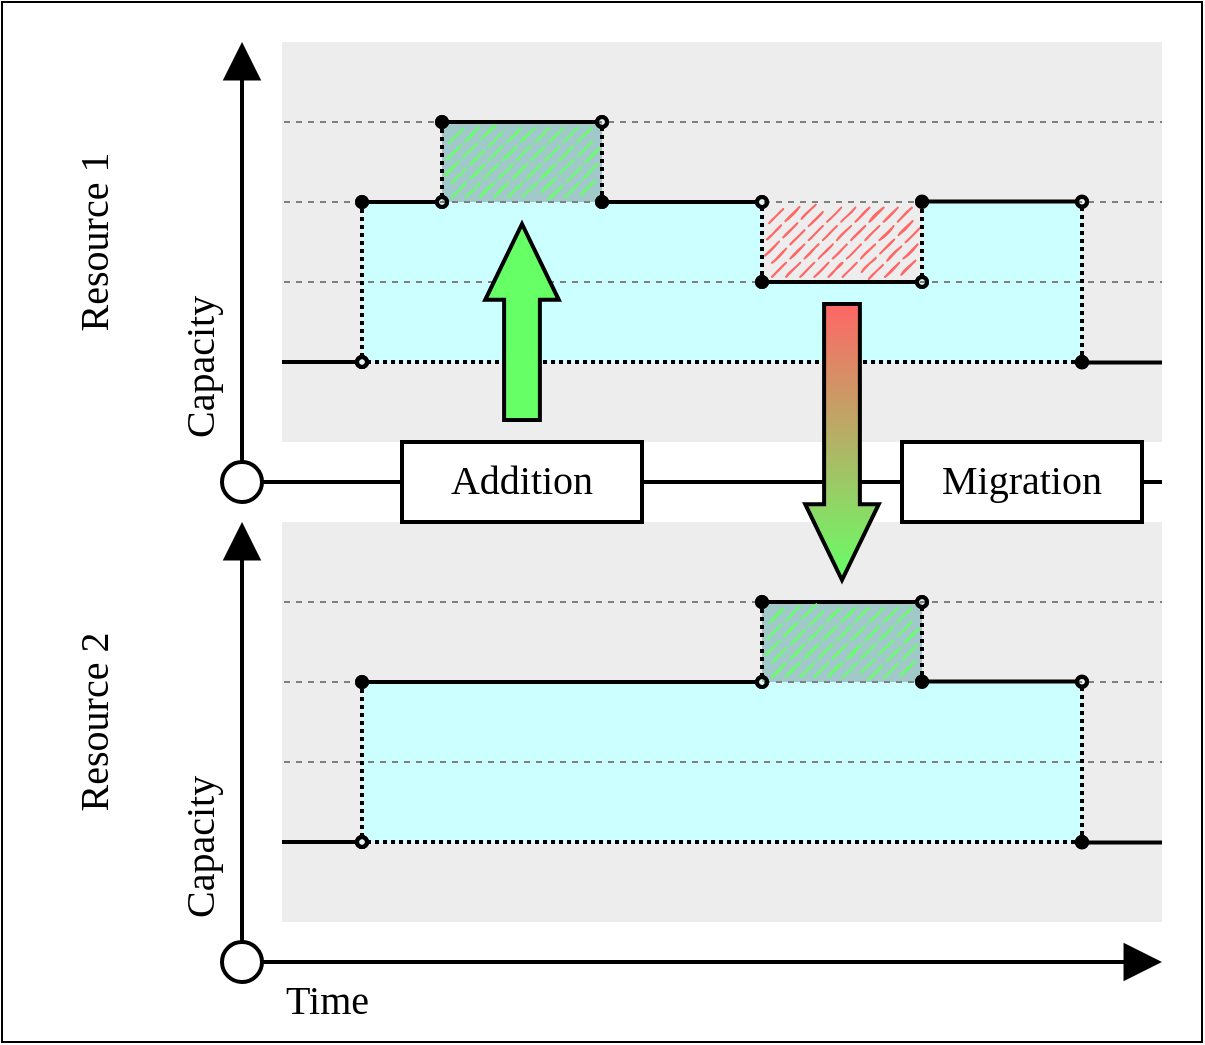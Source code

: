 <mxfile version="21.6.8" type="device" pages="3">
  <diagram name="Changes" id="x0IaxMAw3yFobh-5gMdI">
    <mxGraphModel dx="2044" dy="1174" grid="1" gridSize="10" guides="1" tooltips="1" connect="1" arrows="1" fold="1" page="1" pageScale="1" pageWidth="827" pageHeight="1169" math="0" shadow="0">
      <root>
        <mxCell id="4BgEIeD1f_NGdpKdZZ3Z-0" />
        <mxCell id="4BgEIeD1f_NGdpKdZZ3Z-1" parent="4BgEIeD1f_NGdpKdZZ3Z-0" />
        <mxCell id="4BgEIeD1f_NGdpKdZZ3Z-3" value="" style="rounded=0;whiteSpace=wrap;html=1;glass=0;sketch=0;fillStyle=auto;sketchStyle=rough;fontSize=20;strokeColor=#000000;strokeWidth=1;fillColor=#FFFFFF;gradientColor=none;gradientDirection=north;container=0;" parent="4BgEIeD1f_NGdpKdZZ3Z-1" vertex="1">
          <mxGeometry x="40" y="40" width="600" height="520" as="geometry" />
        </mxCell>
        <mxCell id="j1eDLBm9WjqF5u_fMkUV-0" value="" style="endArrow=none;html=1;rounded=0;fontSize=20;startSize=5;endSize=14;targetPerimeterSpacing=0;strokeWidth=2;jumpStyle=none;jumpSize=6;fontStyle=0;fontFamily=Verdana;endFill=0;labelBackgroundColor=none;spacingLeft=0;spacing=2;labelPosition=center;verticalLabelPosition=middle;align=center;verticalAlign=middle;" parent="4BgEIeD1f_NGdpKdZZ3Z-1" edge="1">
          <mxGeometry x="0.818" y="-16" width="50" height="50" relative="1" as="geometry">
            <mxPoint x="170" y="280" as="sourcePoint" />
            <mxPoint x="620" y="280" as="targetPoint" />
            <mxPoint as="offset" />
          </mxGeometry>
        </mxCell>
        <mxCell id="EiviXY2oGGu-MI2dENeP-49" value="" style="rounded=0;whiteSpace=wrap;html=1;glass=0;sketch=0;fillStyle=auto;sketchStyle=rough;fontSize=20;strokeColor=none;strokeWidth=1;fillColor=#EDEDED;gradientColor=none;gradientDirection=north;container=0;" parent="4BgEIeD1f_NGdpKdZZ3Z-1" vertex="1">
          <mxGeometry x="180" y="300" width="440" height="200" as="geometry" />
        </mxCell>
        <mxCell id="21uBVtK40kJrdXI3fAvM-9" value="" style="group" parent="4BgEIeD1f_NGdpKdZZ3Z-1" vertex="1" connectable="0">
          <mxGeometry x="220" y="340" width="360" height="120" as="geometry" />
        </mxCell>
        <mxCell id="EiviXY2oGGu-MI2dENeP-46" value="" style="rounded=0;whiteSpace=wrap;html=1;glass=0;sketch=0;fillStyle=auto;sketchStyle=rough;fontSize=20;strokeColor=none;strokeWidth=1;fillColor=#CCFFFF;gradientColor=none;gradientDirection=north;container=0;" parent="21uBVtK40kJrdXI3fAvM-9" vertex="1">
          <mxGeometry y="40" width="360" height="80" as="geometry" />
        </mxCell>
        <mxCell id="21uBVtK40kJrdXI3fAvM-8" value="" style="rounded=0;whiteSpace=wrap;html=1;fontSize=20;strokeWidth=1;fillColor=#A1C9C9;strokeColor=none;container=0;fillStyle=auto;" parent="21uBVtK40kJrdXI3fAvM-9" vertex="1">
          <mxGeometry x="200" width="80" height="40" as="geometry" />
        </mxCell>
        <mxCell id="8ozBk7OJPrqvotfEJ15i-3" value="" style="endArrow=none;dashed=1;html=1;strokeWidth=1;rounded=0;fontSize=20;startSize=5;endSize=5;targetPerimeterSpacing=0;jumpStyle=none;jumpSize=6;strokeColor=#808080;fontStyle=0" parent="4BgEIeD1f_NGdpKdZZ3Z-1" edge="1">
          <mxGeometry width="50" height="50" relative="1" as="geometry">
            <mxPoint x="181" y="339.99" as="sourcePoint" />
            <mxPoint x="620" y="340" as="targetPoint" />
          </mxGeometry>
        </mxCell>
        <mxCell id="8ozBk7OJPrqvotfEJ15i-2" value="" style="endArrow=none;dashed=1;html=1;strokeWidth=1;rounded=0;fontSize=20;startSize=5;endSize=5;targetPerimeterSpacing=0;jumpStyle=none;jumpSize=6;strokeColor=#808080;fontStyle=0" parent="4BgEIeD1f_NGdpKdZZ3Z-1" edge="1">
          <mxGeometry width="50" height="50" relative="1" as="geometry">
            <mxPoint x="181" y="419.99" as="sourcePoint" />
            <mxPoint x="620" y="420" as="targetPoint" />
          </mxGeometry>
        </mxCell>
        <mxCell id="8ozBk7OJPrqvotfEJ15i-1" value="" style="endArrow=none;dashed=1;html=1;strokeWidth=1;rounded=0;fontSize=20;startSize=5;endSize=5;targetPerimeterSpacing=0;jumpStyle=none;jumpSize=6;strokeColor=#808080;fontStyle=0" parent="4BgEIeD1f_NGdpKdZZ3Z-1" edge="1">
          <mxGeometry width="50" height="50" relative="1" as="geometry">
            <mxPoint x="181" y="379.99" as="sourcePoint" />
            <mxPoint x="620" y="380" as="targetPoint" />
          </mxGeometry>
        </mxCell>
        <mxCell id="4BgEIeD1f_NGdpKdZZ3Z-22" value="" style="rounded=0;whiteSpace=wrap;html=1;glass=0;sketch=0;fillStyle=auto;sketchStyle=rough;fontSize=20;strokeColor=none;strokeWidth=1;fillColor=#EDEDED;gradientColor=none;gradientDirection=north;container=0;" parent="4BgEIeD1f_NGdpKdZZ3Z-1" vertex="1">
          <mxGeometry x="180" y="60" width="440" height="200" as="geometry" />
        </mxCell>
        <mxCell id="21uBVtK40kJrdXI3fAvM-10" value="" style="group" parent="4BgEIeD1f_NGdpKdZZ3Z-1" vertex="1" connectable="0">
          <mxGeometry x="220" y="100" width="360" height="120" as="geometry" />
        </mxCell>
        <mxCell id="4BgEIeD1f_NGdpKdZZ3Z-26" value="" style="rounded=0;whiteSpace=wrap;html=1;fontSize=20;strokeWidth=1;fillColor=#A1C9C9;strokeColor=none;container=0;fillStyle=auto;" parent="21uBVtK40kJrdXI3fAvM-10" vertex="1">
          <mxGeometry x="40" width="80" height="40" as="geometry" />
        </mxCell>
        <mxCell id="EiviXY2oGGu-MI2dENeP-32" value="" style="rounded=0;whiteSpace=wrap;html=1;glass=0;sketch=0;fillStyle=auto;sketchStyle=rough;fontSize=20;strokeColor=none;strokeWidth=1;fillColor=#CCFFFF;gradientColor=none;gradientDirection=north;container=0;" parent="21uBVtK40kJrdXI3fAvM-10" vertex="1">
          <mxGeometry y="40" width="200" height="80" as="geometry" />
        </mxCell>
        <mxCell id="EiviXY2oGGu-MI2dENeP-39" value="" style="rounded=0;whiteSpace=wrap;html=1;glass=0;sketch=0;fillStyle=auto;sketchStyle=rough;fontSize=20;strokeColor=none;strokeWidth=1;fillColor=#CCFFFF;gradientColor=none;gradientDirection=north;container=0;" parent="21uBVtK40kJrdXI3fAvM-10" vertex="1">
          <mxGeometry x="200" y="80" width="80" height="40" as="geometry" />
        </mxCell>
        <mxCell id="EiviXY2oGGu-MI2dENeP-40" value="" style="rounded=0;whiteSpace=wrap;html=1;glass=0;sketch=0;fillStyle=auto;sketchStyle=rough;fontSize=20;strokeColor=none;strokeWidth=1;fillColor=#CCFFFF;gradientColor=none;gradientDirection=north;container=0;" parent="21uBVtK40kJrdXI3fAvM-10" vertex="1">
          <mxGeometry x="280" y="40" width="80" height="80" as="geometry" />
        </mxCell>
        <mxCell id="8ozBk7OJPrqvotfEJ15i-5" value="" style="endArrow=none;dashed=1;html=1;strokeWidth=1;rounded=0;fontSize=20;startSize=5;endSize=5;targetPerimeterSpacing=0;jumpStyle=none;jumpSize=6;strokeColor=#808080;fontStyle=0" parent="4BgEIeD1f_NGdpKdZZ3Z-1" edge="1">
          <mxGeometry width="50" height="50" relative="1" as="geometry">
            <mxPoint x="181" y="99.99" as="sourcePoint" />
            <mxPoint x="620" y="100" as="targetPoint" />
          </mxGeometry>
        </mxCell>
        <mxCell id="8ozBk7OJPrqvotfEJ15i-4" value="" style="endArrow=none;dashed=1;html=1;strokeWidth=1;rounded=0;fontSize=20;startSize=5;endSize=5;targetPerimeterSpacing=0;jumpStyle=none;jumpSize=6;strokeColor=#808080;fontStyle=0" parent="4BgEIeD1f_NGdpKdZZ3Z-1" edge="1">
          <mxGeometry width="50" height="50" relative="1" as="geometry">
            <mxPoint x="181" y="179.99" as="sourcePoint" />
            <mxPoint x="620" y="180" as="targetPoint" />
          </mxGeometry>
        </mxCell>
        <mxCell id="8ozBk7OJPrqvotfEJ15i-0" value="" style="endArrow=none;dashed=1;html=1;strokeWidth=1;rounded=0;fontSize=20;startSize=5;endSize=5;targetPerimeterSpacing=0;jumpStyle=none;jumpSize=6;strokeColor=#808080;fontStyle=0" parent="4BgEIeD1f_NGdpKdZZ3Z-1" edge="1">
          <mxGeometry width="50" height="50" relative="1" as="geometry">
            <mxPoint x="181" y="139.99" as="sourcePoint" />
            <mxPoint x="620" y="140" as="targetPoint" />
          </mxGeometry>
        </mxCell>
        <mxCell id="EiviXY2oGGu-MI2dENeP-43" value="" style="rounded=0;whiteSpace=wrap;html=1;fontSize=20;strokeWidth=1;fillColor=#FF6666;strokeColor=none;gradientColor=none;gradientDirection=north;sketch=1;sketchStyle=rough;fillStyle=dashed;perimeterSpacing=0;labelBackgroundColor=none;disableMultiStroke=0;disableMultiStrokeFill=0;dashOffset=10;dashGap=3;hachureGap=5;fillWeight=1;hachureAngle=-45;curveFitting=-1;simplification=1;zigzagOffset=-10;container=0;" parent="4BgEIeD1f_NGdpKdZZ3Z-1" vertex="1">
          <mxGeometry x="420" y="140" width="80" height="40" as="geometry" />
        </mxCell>
        <mxCell id="21uBVtK40kJrdXI3fAvM-0" value="" style="rounded=0;whiteSpace=wrap;html=1;fontSize=20;strokeWidth=1;fillColor=#66FF66;strokeColor=none;gradientColor=none;gradientDirection=north;sketch=1;sketchStyle=rough;fillStyle=dashed;perimeterSpacing=0;labelBackgroundColor=none;disableMultiStroke=0;disableMultiStrokeFill=0;dashOffset=10;dashGap=3;hachureGap=5;fillWeight=1;hachureAngle=-45;curveFitting=-1;simplification=1;zigzagOffset=-10;container=0;" parent="4BgEIeD1f_NGdpKdZZ3Z-1" vertex="1">
          <mxGeometry x="260" y="100" width="80" height="40" as="geometry" />
        </mxCell>
        <mxCell id="4BgEIeD1f_NGdpKdZZ3Z-6" value="" style="endArrow=block;html=1;rounded=0;fontSize=20;startSize=5;endSize=14;targetPerimeterSpacing=0;strokeWidth=2;jumpStyle=none;jumpSize=6;fontStyle=0;fontFamily=Verdana;endFill=1;labelBackgroundColor=none;spacingLeft=0;spacing=2;labelPosition=center;verticalLabelPosition=middle;align=center;verticalAlign=middle;" parent="4BgEIeD1f_NGdpKdZZ3Z-1" edge="1">
          <mxGeometry x="0.818" y="-16" width="50" height="50" relative="1" as="geometry">
            <mxPoint x="170" y="520" as="sourcePoint" />
            <mxPoint x="620" y="520" as="targetPoint" />
            <mxPoint as="offset" />
          </mxGeometry>
        </mxCell>
        <mxCell id="4BgEIeD1f_NGdpKdZZ3Z-7" value="Time" style="text;html=1;strokeColor=none;fillColor=none;align=left;verticalAlign=top;whiteSpace=wrap;rounded=0;glass=0;sketch=0;fillStyle=auto;sketchStyle=rough;fontFamily=Verdana;fontSize=20;container=0;" parent="4BgEIeD1f_NGdpKdZZ3Z-1" vertex="1">
          <mxGeometry x="180" y="520" width="80" height="40" as="geometry" />
        </mxCell>
        <mxCell id="4BgEIeD1f_NGdpKdZZ3Z-30" value="" style="endArrow=oval;html=1;rounded=0;fontSize=20;targetPerimeterSpacing=0;strokeWidth=2;startArrow=none;startFill=0;endSize=5;startSize=5;endFill=0;" parent="4BgEIeD1f_NGdpKdZZ3Z-1" edge="1">
          <mxGeometry width="50" height="50" relative="1" as="geometry">
            <mxPoint x="180" y="460" as="sourcePoint" />
            <mxPoint x="220" y="460" as="targetPoint" />
          </mxGeometry>
        </mxCell>
        <mxCell id="4BgEIeD1f_NGdpKdZZ3Z-31" value="" style="endArrow=oval;html=1;rounded=0;fontSize=20;targetPerimeterSpacing=0;strokeWidth=2;startArrow=oval;startFill=0;endSize=5;startSize=5;jumpStyle=none;jumpSize=6;dashed=1;dashPattern=1 1;endFill=1;" parent="4BgEIeD1f_NGdpKdZZ3Z-1" edge="1">
          <mxGeometry width="50" height="50" relative="1" as="geometry">
            <mxPoint x="220" y="460" as="sourcePoint" />
            <mxPoint x="220" y="380" as="targetPoint" />
          </mxGeometry>
        </mxCell>
        <mxCell id="4BgEIeD1f_NGdpKdZZ3Z-32" value="" style="endArrow=oval;html=1;rounded=0;fontSize=20;targetPerimeterSpacing=0;strokeWidth=2;startArrow=oval;startFill=1;endSize=5;startSize=5;endFill=0;" parent="4BgEIeD1f_NGdpKdZZ3Z-1" edge="1">
          <mxGeometry width="50" height="50" relative="1" as="geometry">
            <mxPoint x="220" y="380" as="sourcePoint" />
            <mxPoint x="420" y="380" as="targetPoint" />
          </mxGeometry>
        </mxCell>
        <mxCell id="4BgEIeD1f_NGdpKdZZ3Z-37" value="" style="endArrow=oval;html=1;rounded=0;fontSize=20;targetPerimeterSpacing=0;strokeWidth=2;startArrow=oval;startFill=0;endSize=5;startSize=5;jumpStyle=none;jumpSize=6;dashed=1;dashPattern=1 1;endFill=1;" parent="4BgEIeD1f_NGdpKdZZ3Z-1" edge="1">
          <mxGeometry width="50" height="50" relative="1" as="geometry">
            <mxPoint x="500" y="340" as="sourcePoint" />
            <mxPoint x="500" y="380" as="targetPoint" />
          </mxGeometry>
        </mxCell>
        <mxCell id="4BgEIeD1f_NGdpKdZZ3Z-38" value="" style="endArrow=none;html=1;rounded=0;fontSize=20;targetPerimeterSpacing=0;strokeWidth=2;startArrow=oval;startFill=1;endSize=5;startSize=5;endFill=0;" parent="4BgEIeD1f_NGdpKdZZ3Z-1" edge="1">
          <mxGeometry width="50" height="50" relative="1" as="geometry">
            <mxPoint x="580" y="460.29" as="sourcePoint" />
            <mxPoint x="620" y="460.29" as="targetPoint" />
          </mxGeometry>
        </mxCell>
        <mxCell id="4BgEIeD1f_NGdpKdZZ3Z-40" value="Resource 2" style="text;html=1;strokeColor=none;fillColor=none;align=center;verticalAlign=bottom;whiteSpace=wrap;rounded=0;glass=0;sketch=0;fillStyle=auto;sketchStyle=rough;fontFamily=Verdana;fontSize=20;horizontal=0;container=0;" parent="4BgEIeD1f_NGdpKdZZ3Z-1" vertex="1">
          <mxGeometry x="60" y="300" width="40" height="200" as="geometry" />
        </mxCell>
        <mxCell id="EiviXY2oGGu-MI2dENeP-5" value="" style="endArrow=oval;html=1;rounded=0;fontSize=20;targetPerimeterSpacing=0;strokeWidth=2;startArrow=oval;startFill=1;endSize=5;startSize=5;endFill=0;" parent="4BgEIeD1f_NGdpKdZZ3Z-1" edge="1">
          <mxGeometry width="50" height="50" relative="1" as="geometry">
            <mxPoint x="420" y="340" as="sourcePoint" />
            <mxPoint x="500" y="340" as="targetPoint" />
          </mxGeometry>
        </mxCell>
        <mxCell id="EiviXY2oGGu-MI2dENeP-6" value="" style="endArrow=oval;html=1;rounded=0;fontSize=20;targetPerimeterSpacing=0;strokeWidth=2;startArrow=oval;startFill=1;endSize=5;startSize=5;endFill=0;" parent="4BgEIeD1f_NGdpKdZZ3Z-1" edge="1">
          <mxGeometry width="50" height="50" relative="1" as="geometry">
            <mxPoint x="500" y="379.71" as="sourcePoint" />
            <mxPoint x="580" y="379.71" as="targetPoint" />
          </mxGeometry>
        </mxCell>
        <mxCell id="EiviXY2oGGu-MI2dENeP-7" value="" style="endArrow=oval;html=1;rounded=0;fontSize=20;targetPerimeterSpacing=0;strokeWidth=2;startArrow=oval;startFill=0;endSize=5;startSize=5;jumpStyle=none;jumpSize=6;dashed=1;dashPattern=1 1;endFill=1;" parent="4BgEIeD1f_NGdpKdZZ3Z-1" edge="1">
          <mxGeometry width="50" height="50" relative="1" as="geometry">
            <mxPoint x="420" y="380" as="sourcePoint" />
            <mxPoint x="420" y="340" as="targetPoint" />
          </mxGeometry>
        </mxCell>
        <mxCell id="EiviXY2oGGu-MI2dENeP-8" value="" style="endArrow=oval;html=1;rounded=0;fontSize=20;targetPerimeterSpacing=0;strokeWidth=2;startArrow=oval;startFill=0;endSize=5;startSize=5;jumpStyle=none;jumpSize=6;dashed=1;dashPattern=1 1;endFill=1;" parent="4BgEIeD1f_NGdpKdZZ3Z-1" edge="1">
          <mxGeometry width="50" height="50" relative="1" as="geometry">
            <mxPoint x="580" y="380" as="sourcePoint" />
            <mxPoint x="580" y="460" as="targetPoint" />
          </mxGeometry>
        </mxCell>
        <mxCell id="EiviXY2oGGu-MI2dENeP-9" value="" style="endArrow=oval;html=1;rounded=0;fontSize=20;targetPerimeterSpacing=0;strokeWidth=2;startArrow=none;startFill=0;endSize=5;startSize=5;endFill=0;" parent="4BgEIeD1f_NGdpKdZZ3Z-1" edge="1">
          <mxGeometry width="50" height="50" relative="1" as="geometry">
            <mxPoint x="180" y="220" as="sourcePoint" />
            <mxPoint x="220" y="220" as="targetPoint" />
          </mxGeometry>
        </mxCell>
        <mxCell id="EiviXY2oGGu-MI2dENeP-10" value="" style="endArrow=oval;html=1;rounded=0;fontSize=20;targetPerimeterSpacing=0;strokeWidth=2;startArrow=oval;startFill=0;endSize=5;startSize=5;jumpStyle=none;jumpSize=6;dashed=1;dashPattern=1 1;endFill=1;" parent="4BgEIeD1f_NGdpKdZZ3Z-1" edge="1">
          <mxGeometry width="50" height="50" relative="1" as="geometry">
            <mxPoint x="220" y="220" as="sourcePoint" />
            <mxPoint x="220" y="140" as="targetPoint" />
          </mxGeometry>
        </mxCell>
        <mxCell id="EiviXY2oGGu-MI2dENeP-11" value="" style="endArrow=oval;html=1;rounded=0;fontSize=20;targetPerimeterSpacing=0;strokeWidth=2;startArrow=oval;startFill=1;endSize=5;startSize=5;endFill=0;" parent="4BgEIeD1f_NGdpKdZZ3Z-1" edge="1">
          <mxGeometry width="50" height="50" relative="1" as="geometry">
            <mxPoint x="220" y="140" as="sourcePoint" />
            <mxPoint x="260" y="140" as="targetPoint" />
          </mxGeometry>
        </mxCell>
        <mxCell id="EiviXY2oGGu-MI2dENeP-12" value="" style="endArrow=oval;html=1;rounded=0;fontSize=20;targetPerimeterSpacing=0;strokeWidth=2;startArrow=oval;startFill=0;endSize=5;startSize=5;jumpStyle=none;jumpSize=6;dashed=1;dashPattern=1 1;endFill=1;" parent="4BgEIeD1f_NGdpKdZZ3Z-1" edge="1">
          <mxGeometry width="50" height="50" relative="1" as="geometry">
            <mxPoint x="420" y="140" as="sourcePoint" />
            <mxPoint x="420" y="180" as="targetPoint" />
          </mxGeometry>
        </mxCell>
        <mxCell id="EiviXY2oGGu-MI2dENeP-13" value="" style="endArrow=none;html=1;rounded=0;fontSize=20;targetPerimeterSpacing=0;strokeWidth=2;startArrow=oval;startFill=1;endSize=5;startSize=5;endFill=0;" parent="4BgEIeD1f_NGdpKdZZ3Z-1" edge="1">
          <mxGeometry width="50" height="50" relative="1" as="geometry">
            <mxPoint x="580" y="220.29" as="sourcePoint" />
            <mxPoint x="620" y="220.29" as="targetPoint" />
          </mxGeometry>
        </mxCell>
        <mxCell id="EiviXY2oGGu-MI2dENeP-14" value="Resource 1" style="text;html=1;strokeColor=none;fillColor=none;align=center;verticalAlign=bottom;whiteSpace=wrap;rounded=0;glass=0;sketch=0;fillStyle=auto;sketchStyle=rough;fontFamily=Verdana;fontSize=20;horizontal=0;container=0;" parent="4BgEIeD1f_NGdpKdZZ3Z-1" vertex="1">
          <mxGeometry x="60" y="60" width="40" height="200" as="geometry" />
        </mxCell>
        <mxCell id="EiviXY2oGGu-MI2dENeP-15" value="" style="endArrow=oval;html=1;rounded=0;fontSize=20;targetPerimeterSpacing=0;strokeWidth=2;startArrow=oval;startFill=1;endSize=5;startSize=5;endFill=0;" parent="4BgEIeD1f_NGdpKdZZ3Z-1" edge="1">
          <mxGeometry width="50" height="50" relative="1" as="geometry">
            <mxPoint x="420" y="180" as="sourcePoint" />
            <mxPoint x="500" y="180" as="targetPoint" />
          </mxGeometry>
        </mxCell>
        <mxCell id="EiviXY2oGGu-MI2dENeP-16" value="" style="endArrow=oval;html=1;rounded=0;fontSize=20;targetPerimeterSpacing=0;strokeWidth=2;startArrow=oval;startFill=1;endSize=5;startSize=5;endFill=0;" parent="4BgEIeD1f_NGdpKdZZ3Z-1" edge="1">
          <mxGeometry width="50" height="50" relative="1" as="geometry">
            <mxPoint x="500" y="139.71" as="sourcePoint" />
            <mxPoint x="580" y="139.71" as="targetPoint" />
          </mxGeometry>
        </mxCell>
        <mxCell id="EiviXY2oGGu-MI2dENeP-17" value="" style="endArrow=oval;html=1;rounded=0;fontSize=20;targetPerimeterSpacing=0;strokeWidth=2;startArrow=oval;startFill=0;endSize=5;startSize=5;jumpStyle=none;jumpSize=6;dashed=1;dashPattern=1 1;endFill=1;" parent="4BgEIeD1f_NGdpKdZZ3Z-1" edge="1">
          <mxGeometry width="50" height="50" relative="1" as="geometry">
            <mxPoint x="500" y="180" as="sourcePoint" />
            <mxPoint x="500" y="140" as="targetPoint" />
          </mxGeometry>
        </mxCell>
        <mxCell id="EiviXY2oGGu-MI2dENeP-18" value="" style="endArrow=oval;html=1;rounded=0;fontSize=20;targetPerimeterSpacing=0;strokeWidth=2;startArrow=oval;startFill=0;endSize=5;startSize=5;jumpStyle=none;jumpSize=6;dashed=1;dashPattern=1 1;endFill=1;" parent="4BgEIeD1f_NGdpKdZZ3Z-1" edge="1">
          <mxGeometry width="50" height="50" relative="1" as="geometry">
            <mxPoint x="580" y="140" as="sourcePoint" />
            <mxPoint x="580" y="220" as="targetPoint" />
          </mxGeometry>
        </mxCell>
        <mxCell id="EiviXY2oGGu-MI2dENeP-19" value="" style="endArrow=oval;html=1;rounded=0;fontSize=20;targetPerimeterSpacing=0;strokeWidth=2;startArrow=oval;startFill=0;endSize=5;startSize=5;jumpStyle=none;jumpSize=6;dashed=1;dashPattern=1 1;endFill=1;" parent="4BgEIeD1f_NGdpKdZZ3Z-1" edge="1">
          <mxGeometry width="50" height="50" relative="1" as="geometry">
            <mxPoint x="260" y="140" as="sourcePoint" />
            <mxPoint x="260" y="100" as="targetPoint" />
          </mxGeometry>
        </mxCell>
        <mxCell id="EiviXY2oGGu-MI2dENeP-20" value="" style="endArrow=oval;html=1;rounded=0;fontSize=20;targetPerimeterSpacing=0;strokeWidth=2;startArrow=oval;startFill=1;endSize=5;startSize=5;endFill=0;" parent="4BgEIeD1f_NGdpKdZZ3Z-1" edge="1">
          <mxGeometry width="50" height="50" relative="1" as="geometry">
            <mxPoint x="260" y="100" as="sourcePoint" />
            <mxPoint x="340" y="100" as="targetPoint" />
          </mxGeometry>
        </mxCell>
        <mxCell id="EiviXY2oGGu-MI2dENeP-21" value="" style="endArrow=oval;html=1;rounded=0;fontSize=20;targetPerimeterSpacing=0;strokeWidth=2;startArrow=oval;startFill=0;endSize=5;startSize=5;jumpStyle=none;jumpSize=6;dashed=1;dashPattern=1 1;endFill=1;" parent="4BgEIeD1f_NGdpKdZZ3Z-1" edge="1">
          <mxGeometry width="50" height="50" relative="1" as="geometry">
            <mxPoint x="340" y="100" as="sourcePoint" />
            <mxPoint x="340" y="140" as="targetPoint" />
          </mxGeometry>
        </mxCell>
        <mxCell id="EiviXY2oGGu-MI2dENeP-22" value="" style="endArrow=oval;html=1;rounded=0;fontSize=20;targetPerimeterSpacing=0;strokeWidth=2;startArrow=oval;startFill=1;endSize=5;startSize=5;endFill=0;" parent="4BgEIeD1f_NGdpKdZZ3Z-1" edge="1">
          <mxGeometry width="50" height="50" relative="1" as="geometry">
            <mxPoint x="340" y="140" as="sourcePoint" />
            <mxPoint x="420" y="140" as="targetPoint" />
          </mxGeometry>
        </mxCell>
        <mxCell id="EiviXY2oGGu-MI2dENeP-35" value="" style="endArrow=oval;html=1;rounded=0;fontSize=20;targetPerimeterSpacing=0;strokeWidth=2;startArrow=oval;startFill=0;endSize=5;startSize=5;jumpStyle=none;jumpSize=6;dashed=1;dashPattern=1 1;endFill=1;" parent="4BgEIeD1f_NGdpKdZZ3Z-1" edge="1">
          <mxGeometry width="50" height="50" relative="1" as="geometry">
            <mxPoint x="220" y="220" as="sourcePoint" />
            <mxPoint x="580" y="220" as="targetPoint" />
          </mxGeometry>
        </mxCell>
        <mxCell id="EiviXY2oGGu-MI2dENeP-50" value="" style="shape=flexArrow;endArrow=classic;html=1;rounded=0;fillColor=#FF6666;strokeWidth=2;endWidth=16.884;endSize=11.97;targetPerimeterSpacing=0;width=16.89;startArrow=none;startFill=0;gradientColor=#66FF66;" parent="4BgEIeD1f_NGdpKdZZ3Z-1" edge="1">
          <mxGeometry width="50" height="50" relative="1" as="geometry">
            <mxPoint x="460" y="190" as="sourcePoint" />
            <mxPoint x="460" y="330" as="targetPoint" />
          </mxGeometry>
        </mxCell>
        <mxCell id="EiviXY2oGGu-MI2dENeP-51" value="Migration" style="rounded=0;whiteSpace=wrap;html=1;fontSize=20;fontFamily=Verdana;strokeWidth=2;verticalAlign=top;" parent="4BgEIeD1f_NGdpKdZZ3Z-1" vertex="1">
          <mxGeometry x="490" y="260" width="120" height="40" as="geometry" />
        </mxCell>
        <mxCell id="EiviXY2oGGu-MI2dENeP-52" value="Addition" style="rounded=0;whiteSpace=wrap;html=1;fontSize=20;fontFamily=Verdana;strokeWidth=2;verticalAlign=top;" parent="4BgEIeD1f_NGdpKdZZ3Z-1" vertex="1">
          <mxGeometry x="240" y="260" width="120" height="40" as="geometry" />
        </mxCell>
        <mxCell id="EiviXY2oGGu-MI2dENeP-53" value="" style="shape=flexArrow;endArrow=classic;html=1;rounded=0;fillColor=#66FF66;strokeWidth=2;endWidth=16.884;endSize=11.97;targetPerimeterSpacing=0;width=16.89;startArrow=none;startFill=0;" parent="4BgEIeD1f_NGdpKdZZ3Z-1" edge="1">
          <mxGeometry width="50" height="50" relative="1" as="geometry">
            <mxPoint x="300" y="250" as="sourcePoint" />
            <mxPoint x="300" y="150" as="targetPoint" />
          </mxGeometry>
        </mxCell>
        <mxCell id="nKKgB6BeglJV75RHrMyw-1" value="" style="endArrow=block;html=1;rounded=0;fontSize=20;startSize=5;endSize=14;targetPerimeterSpacing=0;strokeWidth=2;jumpStyle=none;jumpSize=6;fontStyle=0;fontFamily=Verdana;endFill=1;labelBackgroundColor=none;spacingLeft=0;spacing=2;labelPosition=center;verticalLabelPosition=middle;align=center;verticalAlign=middle;" parent="4BgEIeD1f_NGdpKdZZ3Z-1" edge="1">
          <mxGeometry x="0.818" y="-16" width="50" height="50" relative="1" as="geometry">
            <mxPoint x="160" y="510" as="sourcePoint" />
            <mxPoint x="160" y="300" as="targetPoint" />
            <mxPoint as="offset" />
          </mxGeometry>
        </mxCell>
        <mxCell id="nKKgB6BeglJV75RHrMyw-2" value="" style="endArrow=block;html=1;rounded=0;fontSize=20;startSize=5;endSize=14;targetPerimeterSpacing=0;strokeWidth=2;jumpStyle=none;jumpSize=6;fontStyle=0;fontFamily=Verdana;endFill=1;labelBackgroundColor=none;spacingLeft=0;spacing=2;labelPosition=center;verticalLabelPosition=middle;align=center;verticalAlign=middle;" parent="4BgEIeD1f_NGdpKdZZ3Z-1" edge="1">
          <mxGeometry x="0.818" y="-16" width="50" height="50" relative="1" as="geometry">
            <mxPoint x="160" y="270" as="sourcePoint" />
            <mxPoint x="160" y="60" as="targetPoint" />
            <mxPoint as="offset" />
          </mxGeometry>
        </mxCell>
        <mxCell id="nKKgB6BeglJV75RHrMyw-3" value="Capacity" style="text;html=1;strokeColor=none;fillColor=none;align=left;verticalAlign=top;whiteSpace=wrap;rounded=0;glass=0;sketch=0;fillStyle=auto;sketchStyle=rough;fontFamily=Verdana;fontSize=20;container=0;horizontal=0;" parent="4BgEIeD1f_NGdpKdZZ3Z-1" vertex="1">
          <mxGeometry x="120" y="380" width="40" height="120" as="geometry" />
        </mxCell>
        <mxCell id="nKKgB6BeglJV75RHrMyw-4" value="Capacity" style="text;html=1;strokeColor=none;fillColor=none;align=left;verticalAlign=top;whiteSpace=wrap;rounded=0;glass=0;sketch=0;fillStyle=auto;sketchStyle=rough;fontFamily=Verdana;fontSize=20;container=0;horizontal=0;" parent="4BgEIeD1f_NGdpKdZZ3Z-1" vertex="1">
          <mxGeometry x="120" y="140" width="40" height="120" as="geometry" />
        </mxCell>
        <mxCell id="nKKgB6BeglJV75RHrMyw-6" value="" style="ellipse;whiteSpace=wrap;html=1;strokeWidth=2;" parent="4BgEIeD1f_NGdpKdZZ3Z-1" vertex="1">
          <mxGeometry x="150" y="270" width="20" height="20" as="geometry" />
        </mxCell>
        <mxCell id="nKKgB6BeglJV75RHrMyw-7" value="" style="ellipse;whiteSpace=wrap;html=1;strokeWidth=2;" parent="4BgEIeD1f_NGdpKdZZ3Z-1" vertex="1">
          <mxGeometry x="150" y="510" width="20" height="20" as="geometry" />
        </mxCell>
        <mxCell id="21uBVtK40kJrdXI3fAvM-11" value="" style="rounded=0;whiteSpace=wrap;html=1;fontSize=20;strokeWidth=1;fillColor=#66FF66;strokeColor=none;gradientColor=none;gradientDirection=north;sketch=1;sketchStyle=rough;fillStyle=dashed;perimeterSpacing=0;labelBackgroundColor=none;disableMultiStroke=0;disableMultiStrokeFill=0;dashOffset=10;dashGap=3;hachureGap=5;fillWeight=1;hachureAngle=-45;curveFitting=-1;simplification=1;zigzagOffset=-10;container=0;" parent="4BgEIeD1f_NGdpKdZZ3Z-1" vertex="1">
          <mxGeometry x="420" y="340" width="80" height="40" as="geometry" />
        </mxCell>
        <mxCell id="SQKsgF75DjMRMY_mW536-0" value="" style="endArrow=oval;html=1;rounded=0;fontSize=20;targetPerimeterSpacing=0;strokeWidth=2;startArrow=oval;startFill=0;endSize=5;startSize=5;jumpStyle=none;jumpSize=6;dashed=1;dashPattern=1 1;endFill=1;" parent="4BgEIeD1f_NGdpKdZZ3Z-1" edge="1">
          <mxGeometry width="50" height="50" relative="1" as="geometry">
            <mxPoint x="220" y="460" as="sourcePoint" />
            <mxPoint x="580" y="460" as="targetPoint" />
          </mxGeometry>
        </mxCell>
      </root>
    </mxGraphModel>
  </diagram>
  <diagram id="tW6nLLVI6qoidcymsxwy" name="JobShop">
    <mxGraphModel dx="2058" dy="1188" grid="1" gridSize="10" guides="1" tooltips="1" connect="1" arrows="1" fold="1" page="1" pageScale="1" pageWidth="827" pageHeight="1169" math="0" shadow="0">
      <root>
        <mxCell id="0" />
        <mxCell id="1" parent="0" />
        <mxCell id="Uyx92qPvGjI-bHAdSed4-1" value="" style="group" vertex="1" connectable="0" parent="1">
          <mxGeometry x="40" y="40" width="660" height="400" as="geometry" />
        </mxCell>
        <mxCell id="Uyx92qPvGjI-bHAdSed4-2" value="" style="rounded=0;whiteSpace=wrap;html=1;glass=0;sketch=0;fillStyle=auto;sketchStyle=rough;fontSize=20;strokeColor=#000000;strokeWidth=1;fillColor=#FFFFFF;gradientColor=none;gradientDirection=north;" vertex="1" parent="Uyx92qPvGjI-bHAdSed4-1">
          <mxGeometry width="660" height="400" as="geometry" />
        </mxCell>
        <mxCell id="Uyx92qPvGjI-bHAdSed4-3" value="" style="endArrow=none;html=1;rounded=0;fontSize=20;startSize=5;endSize=5;targetPerimeterSpacing=0;strokeWidth=1;jumpStyle=none;jumpSize=6;" edge="1" parent="Uyx92qPvGjI-bHAdSed4-1">
          <mxGeometry width="50" height="50" relative="1" as="geometry">
            <mxPoint x="80" y="200.0" as="sourcePoint" />
            <mxPoint x="640" y="200.0" as="targetPoint" />
          </mxGeometry>
        </mxCell>
        <mxCell id="Uyx92qPvGjI-bHAdSed4-4" value="" style="group" vertex="1" connectable="0" parent="Uyx92qPvGjI-bHAdSed4-1">
          <mxGeometry x="80" y="360" width="560.0" height="40" as="geometry" />
        </mxCell>
        <mxCell id="Uyx92qPvGjI-bHAdSed4-5" value="" style="endArrow=block;html=1;rounded=0;fontSize=20;startSize=5;endSize=14;targetPerimeterSpacing=0;strokeWidth=2;jumpStyle=none;jumpSize=6;fontStyle=0;fontFamily=Verdana;endFill=1;labelBackgroundColor=none;spacingLeft=0;spacing=2;labelPosition=center;verticalLabelPosition=middle;align=center;verticalAlign=middle;" edge="1" parent="Uyx92qPvGjI-bHAdSed4-4">
          <mxGeometry x="0.818" y="-16" width="50" height="50" relative="1" as="geometry">
            <mxPoint as="sourcePoint" />
            <mxPoint x="560.0" as="targetPoint" />
            <mxPoint as="offset" />
          </mxGeometry>
        </mxCell>
        <mxCell id="Uyx92qPvGjI-bHAdSed4-6" value="Time" style="text;html=1;strokeColor=none;fillColor=none;align=left;verticalAlign=top;whiteSpace=wrap;rounded=0;glass=0;sketch=0;fillStyle=auto;sketchStyle=rough;fontFamily=Verdana;fontSize=20;" vertex="1" parent="Uyx92qPvGjI-bHAdSed4-4">
          <mxGeometry width="80" height="40" as="geometry" />
        </mxCell>
        <mxCell id="Uyx92qPvGjI-bHAdSed4-7" value="" style="group" vertex="1" connectable="0" parent="Uyx92qPvGjI-bHAdSed4-1">
          <mxGeometry x="20" y="20" width="620" height="160" as="geometry" />
        </mxCell>
        <mxCell id="Uyx92qPvGjI-bHAdSed4-8" value="" style="group" vertex="1" connectable="0" parent="Uyx92qPvGjI-bHAdSed4-7">
          <mxGeometry width="620" height="160" as="geometry" />
        </mxCell>
        <mxCell id="Uyx92qPvGjI-bHAdSed4-9" value="" style="group" vertex="1" connectable="0" parent="Uyx92qPvGjI-bHAdSed4-8">
          <mxGeometry width="620" height="160" as="geometry" />
        </mxCell>
        <mxCell id="Uyx92qPvGjI-bHAdSed4-10" value="" style="group" vertex="1" connectable="0" parent="Uyx92qPvGjI-bHAdSed4-9">
          <mxGeometry width="620" height="160" as="geometry" />
        </mxCell>
        <mxCell id="Uyx92qPvGjI-bHAdSed4-11" value="" style="rounded=0;whiteSpace=wrap;html=1;glass=0;sketch=0;fillStyle=auto;sketchStyle=rough;fontSize=20;strokeColor=none;strokeWidth=1;fillColor=#EDEDED;gradientColor=none;gradientDirection=north;" vertex="1" parent="Uyx92qPvGjI-bHAdSed4-10">
          <mxGeometry x="60" width="560" height="160" as="geometry" />
        </mxCell>
        <mxCell id="Uyx92qPvGjI-bHAdSed4-12" value="" style="group" vertex="1" connectable="0" parent="Uyx92qPvGjI-bHAdSed4-9">
          <mxGeometry x="60" y="59.33" width="560" height="40.0" as="geometry" />
        </mxCell>
        <mxCell id="Uyx92qPvGjI-bHAdSed4-13" value="" style="endArrow=none;dashed=1;html=1;strokeWidth=1;rounded=0;fontSize=20;startSize=5;endSize=5;targetPerimeterSpacing=0;jumpStyle=none;jumpSize=6;strokeColor=#808080;" edge="1" parent="Uyx92qPvGjI-bHAdSed4-12">
          <mxGeometry width="50" height="50" relative="1" as="geometry">
            <mxPoint as="sourcePoint" />
            <mxPoint x="560" as="targetPoint" />
          </mxGeometry>
        </mxCell>
        <mxCell id="Uyx92qPvGjI-bHAdSed4-14" value="" style="endArrow=none;dashed=1;html=1;strokeWidth=1;rounded=0;fontSize=20;startSize=5;endSize=5;targetPerimeterSpacing=0;jumpStyle=none;jumpSize=6;strokeColor=#808080;" edge="1" parent="Uyx92qPvGjI-bHAdSed4-12">
          <mxGeometry width="50" height="50" relative="1" as="geometry">
            <mxPoint y="40.0" as="sourcePoint" />
            <mxPoint x="560" y="40.0" as="targetPoint" />
          </mxGeometry>
        </mxCell>
        <mxCell id="Uyx92qPvGjI-bHAdSed4-15" value="" style="group" vertex="1" connectable="0" parent="Uyx92qPvGjI-bHAdSed4-7">
          <mxGeometry x="100" y="60" width="480" height="40" as="geometry" />
        </mxCell>
        <mxCell id="Uyx92qPvGjI-bHAdSed4-16" value="&lt;font style=&quot;font-size: 20px&quot;&gt;1&lt;/font&gt;" style="rounded=0;whiteSpace=wrap;html=1;fontStyle=0;strokeWidth=2;fillColor=#CCE5FF;" vertex="1" parent="Uyx92qPvGjI-bHAdSed4-15">
          <mxGeometry width="160" height="40" as="geometry" />
        </mxCell>
        <mxCell id="Uyx92qPvGjI-bHAdSed4-17" value="&lt;font style=&quot;font-size: 20px&quot;&gt;2&lt;br&gt;&lt;/font&gt;" style="rounded=0;whiteSpace=wrap;html=1;fontStyle=0;strokeWidth=2;fillColor=#CCE5FF;" vertex="1" parent="Uyx92qPvGjI-bHAdSed4-15">
          <mxGeometry x="280" width="100" height="40" as="geometry" />
        </mxCell>
        <mxCell id="Uyx92qPvGjI-bHAdSed4-18" value="&lt;font style=&quot;font-size: 20px&quot;&gt;3&lt;br&gt;&lt;/font&gt;" style="rounded=0;whiteSpace=wrap;html=1;fontStyle=0;strokeWidth=2;fillColor=#CCE5FF;" vertex="1" parent="Uyx92qPvGjI-bHAdSed4-15">
          <mxGeometry x="420" width="60" height="40" as="geometry" />
        </mxCell>
        <mxCell id="Uyx92qPvGjI-bHAdSed4-19" value="" style="group" vertex="1" connectable="0" parent="Uyx92qPvGjI-bHAdSed4-1">
          <mxGeometry x="20" y="220" width="620" height="120.53" as="geometry" />
        </mxCell>
        <mxCell id="Uyx92qPvGjI-bHAdSed4-20" value="" style="group" vertex="1" connectable="0" parent="Uyx92qPvGjI-bHAdSed4-19">
          <mxGeometry width="620" height="120.53" as="geometry" />
        </mxCell>
        <mxCell id="Uyx92qPvGjI-bHAdSed4-21" value="" style="rounded=0;whiteSpace=wrap;html=1;glass=0;sketch=0;fillStyle=auto;sketchStyle=rough;fontSize=20;strokeColor=none;strokeWidth=1;fillColor=#EDEDED;gradientColor=none;gradientDirection=north;" vertex="1" parent="Uyx92qPvGjI-bHAdSed4-20">
          <mxGeometry x="60" width="560" height="120" as="geometry" />
        </mxCell>
        <mxCell id="Uyx92qPvGjI-bHAdSed4-22" value="" style="group" vertex="1" connectable="0" parent="Uyx92qPvGjI-bHAdSed4-19">
          <mxGeometry x="60" y="40.26" width="560" height="40" as="geometry" />
        </mxCell>
        <mxCell id="Uyx92qPvGjI-bHAdSed4-23" value="" style="group" vertex="1" connectable="0" parent="Uyx92qPvGjI-bHAdSed4-22">
          <mxGeometry x="40" width="480" height="40" as="geometry" />
        </mxCell>
        <mxCell id="Uyx92qPvGjI-bHAdSed4-24" value="" style="rounded=0;whiteSpace=wrap;html=1;fontSize=20;strokeWidth=1;fillColor=#CCCCCC;strokeColor=#B3B3B3;gradientColor=none;gradientDirection=north;sketch=1;sketchStyle=rough;fillStyle=dashed;perimeterSpacing=0;labelBackgroundColor=none;disableMultiStroke=0;disableMultiStrokeFill=0;dashOffset=10;dashGap=3;hachureGap=5;fillWeight=1;hachureAngle=-45;curveFitting=-5.05;simplification=1;zigzagOffset=-10;" vertex="1" parent="Uyx92qPvGjI-bHAdSed4-23">
          <mxGeometry x="280" width="200" height="40" as="geometry" />
        </mxCell>
        <mxCell id="Uyx92qPvGjI-bHAdSed4-25" value="" style="rounded=0;whiteSpace=wrap;html=1;fontSize=20;strokeWidth=1;fillColor=#CCE5FF;strokeColor=#B3B3B3;" vertex="1" parent="Uyx92qPvGjI-bHAdSed4-23">
          <mxGeometry x="420" width="60" height="40" as="geometry" />
        </mxCell>
        <mxCell id="Uyx92qPvGjI-bHAdSed4-26" value="" style="rounded=0;whiteSpace=wrap;html=1;fontSize=20;strokeWidth=1;fillColor=#CCE5FF;strokeColor=#B3B3B3;" vertex="1" parent="Uyx92qPvGjI-bHAdSed4-23">
          <mxGeometry x="280" width="100" height="40" as="geometry" />
        </mxCell>
        <mxCell id="Uyx92qPvGjI-bHAdSed4-27" value="" style="rounded=0;whiteSpace=wrap;html=1;fontSize=20;strokeWidth=1;fillColor=#CCE5FF;strokeColor=#B3B3B3;" vertex="1" parent="Uyx92qPvGjI-bHAdSed4-23">
          <mxGeometry width="160" height="40" as="geometry" />
        </mxCell>
        <mxCell id="Uyx92qPvGjI-bHAdSed4-28" value="" style="group" vertex="1" connectable="0" parent="Uyx92qPvGjI-bHAdSed4-22">
          <mxGeometry width="560" height="40" as="geometry" />
        </mxCell>
        <mxCell id="Uyx92qPvGjI-bHAdSed4-29" value="" style="endArrow=oval;html=1;rounded=0;fontSize=20;targetPerimeterSpacing=0;strokeWidth=2;startArrow=none;startFill=0;endSize=5;startSize=5;endFill=0;" edge="1" parent="Uyx92qPvGjI-bHAdSed4-28">
          <mxGeometry width="50" height="50" relative="1" as="geometry">
            <mxPoint y="40" as="sourcePoint" />
            <mxPoint x="40" y="40" as="targetPoint" />
          </mxGeometry>
        </mxCell>
        <mxCell id="Uyx92qPvGjI-bHAdSed4-30" value="" style="endArrow=oval;html=1;rounded=0;fontSize=20;targetPerimeterSpacing=0;strokeWidth=2;startArrow=oval;startFill=0;endSize=5;startSize=5;jumpStyle=none;jumpSize=6;dashed=1;dashPattern=1 1;endFill=1;" edge="1" parent="Uyx92qPvGjI-bHAdSed4-28">
          <mxGeometry width="50" height="50" relative="1" as="geometry">
            <mxPoint x="40" y="40" as="sourcePoint" />
            <mxPoint x="40" as="targetPoint" />
          </mxGeometry>
        </mxCell>
        <mxCell id="Uyx92qPvGjI-bHAdSed4-31" value="" style="endArrow=oval;html=1;rounded=0;fontSize=20;targetPerimeterSpacing=0;strokeWidth=2;startArrow=oval;startFill=1;endSize=5;startSize=5;endFill=0;" edge="1" parent="Uyx92qPvGjI-bHAdSed4-28">
          <mxGeometry width="50" height="50" relative="1" as="geometry">
            <mxPoint x="40" as="sourcePoint" />
            <mxPoint x="200" as="targetPoint" />
          </mxGeometry>
        </mxCell>
        <mxCell id="Uyx92qPvGjI-bHAdSed4-32" value="" style="endArrow=oval;html=1;rounded=0;fontSize=20;targetPerimeterSpacing=0;strokeWidth=2;startArrow=oval;startFill=0;endSize=5;startSize=5;jumpStyle=none;jumpSize=6;dashed=1;dashPattern=1 1;endFill=1;" edge="1" parent="Uyx92qPvGjI-bHAdSed4-28">
          <mxGeometry width="50" height="50" relative="1" as="geometry">
            <mxPoint x="200" as="sourcePoint" />
            <mxPoint x="200" y="40" as="targetPoint" />
          </mxGeometry>
        </mxCell>
        <mxCell id="Uyx92qPvGjI-bHAdSed4-33" value="" style="endArrow=oval;html=1;rounded=0;fontSize=20;targetPerimeterSpacing=0;strokeWidth=2;startArrow=oval;startFill=1;endSize=5;startSize=5;endFill=0;" edge="1" parent="Uyx92qPvGjI-bHAdSed4-28">
          <mxGeometry width="50" height="50" relative="1" as="geometry">
            <mxPoint x="200" y="40" as="sourcePoint" />
            <mxPoint x="320" y="40" as="targetPoint" />
          </mxGeometry>
        </mxCell>
        <mxCell id="Uyx92qPvGjI-bHAdSed4-34" value="" style="endArrow=oval;html=1;rounded=0;fontSize=20;targetPerimeterSpacing=0;strokeWidth=2;startArrow=oval;startFill=0;endSize=5;startSize=5;jumpStyle=none;jumpSize=6;dashed=1;dashPattern=1 1;endFill=1;" edge="1" parent="Uyx92qPvGjI-bHAdSed4-28">
          <mxGeometry width="50" height="50" relative="1" as="geometry">
            <mxPoint x="320" y="40" as="sourcePoint" />
            <mxPoint x="320" as="targetPoint" />
          </mxGeometry>
        </mxCell>
        <mxCell id="Uyx92qPvGjI-bHAdSed4-35" value="" style="endArrow=oval;html=1;rounded=0;fontSize=20;targetPerimeterSpacing=0;strokeWidth=2;startArrow=oval;startFill=1;endSize=5;startSize=5;endFill=0;" edge="1" parent="Uyx92qPvGjI-bHAdSed4-28">
          <mxGeometry width="50" height="50" relative="1" as="geometry">
            <mxPoint x="320" as="sourcePoint" />
            <mxPoint x="520" as="targetPoint" />
          </mxGeometry>
        </mxCell>
        <mxCell id="Uyx92qPvGjI-bHAdSed4-36" value="" style="endArrow=oval;html=1;rounded=0;fontSize=20;targetPerimeterSpacing=0;strokeWidth=2;startArrow=oval;startFill=0;endSize=5;startSize=5;jumpStyle=none;jumpSize=6;dashed=1;dashPattern=1 1;endFill=1;" edge="1" parent="Uyx92qPvGjI-bHAdSed4-28">
          <mxGeometry width="50" height="50" relative="1" as="geometry">
            <mxPoint x="520" as="sourcePoint" />
            <mxPoint x="520" y="40" as="targetPoint" />
          </mxGeometry>
        </mxCell>
        <mxCell id="Uyx92qPvGjI-bHAdSed4-37" value="" style="endArrow=none;html=1;rounded=0;fontSize=20;targetPerimeterSpacing=0;strokeWidth=2;startArrow=oval;startFill=1;endSize=5;startSize=5;endFill=0;" edge="1" parent="Uyx92qPvGjI-bHAdSed4-28">
          <mxGeometry width="50" height="50" relative="1" as="geometry">
            <mxPoint x="520" y="40" as="sourcePoint" />
            <mxPoint x="560" y="40" as="targetPoint" />
          </mxGeometry>
        </mxCell>
        <mxCell id="Uyx92qPvGjI-bHAdSed4-38" value="" style="group" vertex="1" connectable="0" parent="1">
          <mxGeometry x="40" y="260.53" width="60" height="120" as="geometry" />
        </mxCell>
        <mxCell id="Uyx92qPvGjI-bHAdSed4-39" value="Resource" style="text;html=1;strokeColor=none;fillColor=none;align=center;verticalAlign=bottom;whiteSpace=wrap;rounded=0;glass=0;sketch=0;fillStyle=auto;sketchStyle=rough;fontFamily=Verdana;fontSize=20;horizontal=0;" vertex="1" parent="Uyx92qPvGjI-bHAdSed4-38">
          <mxGeometry width="40" height="120" as="geometry" />
        </mxCell>
        <mxCell id="Uyx92qPvGjI-bHAdSed4-40" value="Capacity" style="text;html=1;strokeColor=none;fillColor=none;align=center;verticalAlign=middle;whiteSpace=wrap;rounded=0;glass=0;sketch=0;fillStyle=auto;sketchStyle=rough;fontFamily=Verdana;fontSize=20;horizontal=0;" vertex="1" parent="Uyx92qPvGjI-bHAdSed4-38">
          <mxGeometry x="40" width="20" height="120" as="geometry" />
        </mxCell>
        <mxCell id="Uyx92qPvGjI-bHAdSed4-41" value="" style="group" vertex="1" connectable="0" parent="1">
          <mxGeometry x="40" y="60" width="60" height="160.53" as="geometry" />
        </mxCell>
        <mxCell id="Uyx92qPvGjI-bHAdSed4-42" value="Scheduled" style="text;html=1;strokeColor=none;fillColor=none;align=center;verticalAlign=bottom;whiteSpace=wrap;rounded=0;glass=0;sketch=0;fillStyle=auto;sketchStyle=rough;fontFamily=Verdana;fontSize=20;horizontal=0;" vertex="1" parent="Uyx92qPvGjI-bHAdSed4-41">
          <mxGeometry width="40" height="160.53" as="geometry" />
        </mxCell>
        <mxCell id="Uyx92qPvGjI-bHAdSed4-43" value="Jobs" style="text;html=1;strokeColor=none;fillColor=none;align=center;verticalAlign=middle;whiteSpace=wrap;rounded=0;glass=0;sketch=0;fillStyle=auto;sketchStyle=rough;fontFamily=Verdana;fontSize=20;horizontal=0;" vertex="1" parent="Uyx92qPvGjI-bHAdSed4-41">
          <mxGeometry x="40" width="20" height="160.53" as="geometry" />
        </mxCell>
      </root>
    </mxGraphModel>
  </diagram>
  <diagram name="RCPSP" id="phE75rbcKKxihhekvz1C">
    <mxGraphModel dx="2058" dy="1188" grid="1" gridSize="10" guides="1" tooltips="1" connect="1" arrows="1" fold="1" page="1" pageScale="1" pageWidth="827" pageHeight="1169" math="0" shadow="0">
      <root>
        <mxCell id="O8rzIdV7IYffApi1OB3k-0" />
        <mxCell id="O8rzIdV7IYffApi1OB3k-1" parent="O8rzIdV7IYffApi1OB3k-0" />
        <mxCell id="e6Lq99G8GztFnrZCQ1px-1" value="" style="rounded=0;whiteSpace=wrap;html=1;glass=0;sketch=0;fillStyle=auto;sketchStyle=rough;fontSize=20;strokeColor=#000000;strokeWidth=1;fillColor=#FFFFFF;gradientColor=none;gradientDirection=north;fontStyle=0;container=0;" parent="O8rzIdV7IYffApi1OB3k-1" vertex="1">
          <mxGeometry x="40" y="40" width="660" height="400" as="geometry" />
        </mxCell>
        <mxCell id="e6Lq99G8GztFnrZCQ1px-0" value="" style="endArrow=none;html=1;rounded=0;fontSize=20;startSize=5;endSize=5;targetPerimeterSpacing=0;strokeWidth=1;jumpStyle=none;jumpSize=6;fontStyle=0" parent="O8rzIdV7IYffApi1OB3k-1" edge="1">
          <mxGeometry width="50" height="50" relative="1" as="geometry">
            <mxPoint x="120" y="240" as="sourcePoint" />
            <mxPoint x="680" y="240" as="targetPoint" />
          </mxGeometry>
        </mxCell>
        <mxCell id="e6Lq99G8GztFnrZCQ1px-24" value="" style="endArrow=block;html=1;rounded=0;fontSize=20;startSize=5;endSize=14;targetPerimeterSpacing=0;strokeWidth=2;jumpStyle=none;jumpSize=6;fontStyle=0;fontFamily=Verdana;endFill=1;labelBackgroundColor=none;spacingLeft=0;spacing=2;labelPosition=center;verticalLabelPosition=middle;align=center;verticalAlign=middle;" parent="O8rzIdV7IYffApi1OB3k-1" edge="1">
          <mxGeometry x="0.818" y="-16" width="50" height="50" relative="1" as="geometry">
            <mxPoint x="120" y="400" as="sourcePoint" />
            <mxPoint x="680.0" y="400" as="targetPoint" />
            <mxPoint as="offset" />
          </mxGeometry>
        </mxCell>
        <mxCell id="e6Lq99G8GztFnrZCQ1px-25" value="Time" style="text;html=1;strokeColor=none;fillColor=none;align=left;verticalAlign=top;whiteSpace=wrap;rounded=0;glass=0;sketch=0;fillStyle=auto;sketchStyle=rough;fontFamily=Verdana;fontSize=20;fontStyle=0;container=0;" parent="O8rzIdV7IYffApi1OB3k-1" vertex="1">
          <mxGeometry x="120" y="400" width="80" height="40" as="geometry" />
        </mxCell>
        <mxCell id="e6Lq99G8GztFnrZCQ1px-2" value="" style="rounded=0;whiteSpace=wrap;html=1;glass=0;sketch=0;fillStyle=auto;sketchStyle=rough;fontSize=20;strokeColor=none;strokeWidth=1;fillColor=#EDEDED;gradientColor=none;gradientDirection=north;fontStyle=0;container=0;" parent="O8rzIdV7IYffApi1OB3k-1" vertex="1">
          <mxGeometry x="120" y="60" width="560" height="160" as="geometry" />
        </mxCell>
        <mxCell id="e6Lq99G8GztFnrZCQ1px-26" value="Scheduled" style="text;html=1;strokeColor=none;fillColor=none;align=center;verticalAlign=bottom;whiteSpace=wrap;rounded=0;glass=0;sketch=0;fillStyle=auto;sketchStyle=rough;fontFamily=Verdana;fontSize=20;horizontal=0;fontStyle=0;container=0;" parent="O8rzIdV7IYffApi1OB3k-1" vertex="1">
          <mxGeometry x="40" y="60" width="40" height="160" as="geometry" />
        </mxCell>
        <mxCell id="e6Lq99G8GztFnrZCQ1px-16" value="" style="endArrow=none;dashed=1;html=1;strokeWidth=1;rounded=0;fontSize=20;startSize=5;endSize=5;targetPerimeterSpacing=0;jumpStyle=none;jumpSize=6;strokeColor=#808080;fontStyle=0" parent="O8rzIdV7IYffApi1OB3k-1" edge="1">
          <mxGeometry width="50" height="50" relative="1" as="geometry">
            <mxPoint x="120" y="80" as="sourcePoint" />
            <mxPoint x="680" y="80" as="targetPoint" />
          </mxGeometry>
        </mxCell>
        <mxCell id="e6Lq99G8GztFnrZCQ1px-17" value="" style="endArrow=none;dashed=1;html=1;strokeWidth=1;rounded=0;fontSize=20;startSize=5;endSize=5;targetPerimeterSpacing=0;jumpStyle=none;jumpSize=6;strokeColor=#808080;fontStyle=0" parent="O8rzIdV7IYffApi1OB3k-1" edge="1">
          <mxGeometry width="50" height="50" relative="1" as="geometry">
            <mxPoint x="120" y="119.33" as="sourcePoint" />
            <mxPoint x="680" y="119.33" as="targetPoint" />
          </mxGeometry>
        </mxCell>
        <mxCell id="e6Lq99G8GztFnrZCQ1px-18" value="" style="endArrow=none;dashed=1;html=1;strokeWidth=1;rounded=0;fontSize=20;startSize=5;endSize=5;targetPerimeterSpacing=0;jumpStyle=none;jumpSize=6;strokeColor=#808080;fontStyle=0" parent="O8rzIdV7IYffApi1OB3k-1" edge="1">
          <mxGeometry width="50" height="50" relative="1" as="geometry">
            <mxPoint x="120" y="159.33" as="sourcePoint" />
            <mxPoint x="680" y="159.33" as="targetPoint" />
          </mxGeometry>
        </mxCell>
        <mxCell id="e6Lq99G8GztFnrZCQ1px-19" value="" style="endArrow=none;dashed=1;html=1;strokeWidth=1;rounded=0;fontSize=20;startSize=5;endSize=5;targetPerimeterSpacing=0;jumpStyle=none;jumpSize=6;strokeColor=#808080;fontStyle=0" parent="O8rzIdV7IYffApi1OB3k-1" edge="1">
          <mxGeometry width="50" height="50" relative="1" as="geometry">
            <mxPoint x="120" y="199.33" as="sourcePoint" />
            <mxPoint x="680" y="199.33" as="targetPoint" />
          </mxGeometry>
        </mxCell>
        <mxCell id="O8rzIdV7IYffApi1OB3k-6" value="&lt;font style=&quot;font-size: 20px&quot;&gt;1&lt;/font&gt;" style="rounded=0;whiteSpace=wrap;html=1;fontStyle=0;strokeWidth=2;fillColor=#CCE5FF;container=0;" parent="O8rzIdV7IYffApi1OB3k-1" vertex="1">
          <mxGeometry x="160" y="160" width="160" height="40" as="geometry" />
        </mxCell>
        <mxCell id="O8rzIdV7IYffApi1OB3k-7" value="&lt;font style=&quot;font-size: 20px&quot;&gt;2&lt;br&gt;&lt;/font&gt;" style="rounded=0;whiteSpace=wrap;html=1;fontStyle=0;strokeWidth=2;fillColor=#FFCCFF;container=0;" parent="O8rzIdV7IYffApi1OB3k-1" vertex="1">
          <mxGeometry x="200" y="120" width="100" height="40" as="geometry" />
        </mxCell>
        <mxCell id="O8rzIdV7IYffApi1OB3k-8" value="&lt;font style=&quot;font-size: 20px&quot;&gt;3&lt;br&gt;&lt;/font&gt;" style="rounded=0;whiteSpace=wrap;html=1;fontStyle=0;strokeWidth=2;fillColor=#CCFFE6;container=0;" parent="O8rzIdV7IYffApi1OB3k-1" vertex="1">
          <mxGeometry x="260" y="80" width="60" height="40" as="geometry" />
        </mxCell>
        <mxCell id="O8rzIdV7IYffApi1OB3k-18" value="&lt;font style=&quot;font-size: 20px&quot;&gt;4&lt;/font&gt;" style="rounded=0;whiteSpace=wrap;html=1;fontStyle=0;strokeWidth=2;fillColor=#CCE5FF;container=0;" parent="O8rzIdV7IYffApi1OB3k-1" vertex="1">
          <mxGeometry x="440" y="160" width="180" height="40" as="geometry" />
        </mxCell>
        <mxCell id="O8rzIdV7IYffApi1OB3k-19" value="&lt;font style=&quot;font-size: 20px&quot;&gt;5&lt;br&gt;&lt;/font&gt;" style="rounded=0;whiteSpace=wrap;html=1;fontStyle=0;strokeWidth=2;fillColor=#FFCCFF;container=0;" parent="O8rzIdV7IYffApi1OB3k-1" vertex="1">
          <mxGeometry x="440" y="120" width="60" height="40" as="geometry" />
        </mxCell>
        <mxCell id="O8rzIdV7IYffApi1OB3k-20" value="&lt;font style=&quot;font-size: 20px&quot;&gt;6&lt;br&gt;&lt;/font&gt;" style="rounded=0;whiteSpace=wrap;html=1;fontStyle=0;strokeWidth=2;fillColor=#CCFFE6;container=0;" parent="O8rzIdV7IYffApi1OB3k-1" vertex="1">
          <mxGeometry x="540" y="120" width="80" height="40" as="geometry" />
        </mxCell>
        <mxCell id="e6Lq99G8GztFnrZCQ1px-3" value="" style="rounded=0;whiteSpace=wrap;html=1;glass=0;sketch=0;fillStyle=auto;sketchStyle=rough;fontSize=20;strokeColor=none;strokeWidth=1;fillColor=#EDEDED;gradientColor=none;gradientDirection=north;fontStyle=0;container=0;" parent="O8rzIdV7IYffApi1OB3k-1" vertex="1">
          <mxGeometry x="120" y="260" width="560" height="120" as="geometry" />
        </mxCell>
        <mxCell id="PBFF6YTEl1shq0zrLU5--1" value="" style="rounded=0;whiteSpace=wrap;html=1;fontSize=20;strokeWidth=1;fillColor=#CCCCCC;strokeColor=#B3B3B3;gradientColor=none;gradientDirection=north;sketch=1;sketchStyle=rough;fillStyle=dashed;perimeterSpacing=0;labelBackgroundColor=none;disableMultiStroke=0;disableMultiStrokeFill=0;dashOffset=10;dashGap=3;hachureGap=5;fillWeight=1;hachureAngle=-45;curveFitting=-5.05;simplification=1;zigzagOffset=-10;fontStyle=0;container=0;" parent="O8rzIdV7IYffApi1OB3k-1" vertex="1">
          <mxGeometry x="440" y="280.53" width="200" height="80" as="geometry" />
        </mxCell>
        <mxCell id="e6Lq99G8GztFnrZCQ1px-27" value="Resource" style="text;html=1;strokeColor=none;fillColor=none;align=center;verticalAlign=bottom;whiteSpace=wrap;rounded=0;glass=0;sketch=0;fillStyle=auto;sketchStyle=rough;fontFamily=Verdana;fontSize=20;horizontal=0;fontStyle=0;container=0;" parent="O8rzIdV7IYffApi1OB3k-1" vertex="1">
          <mxGeometry x="40" y="260.53" width="40" height="120" as="geometry" />
        </mxCell>
        <mxCell id="65SC6LoxbgalHkfs6Sur-0" value="Capacity" style="text;html=1;strokeColor=none;fillColor=none;align=center;verticalAlign=middle;whiteSpace=wrap;rounded=0;glass=0;sketch=0;fillStyle=auto;sketchStyle=rough;fontFamily=Verdana;fontSize=20;horizontal=0;fontStyle=0;container=0;" parent="O8rzIdV7IYffApi1OB3k-1" vertex="1">
          <mxGeometry x="80" y="260.53" width="20" height="120" as="geometry" />
        </mxCell>
        <mxCell id="65SC6LoxbgalHkfs6Sur-1" value="Jobs" style="text;html=1;strokeColor=none;fillColor=none;align=center;verticalAlign=middle;whiteSpace=wrap;rounded=0;glass=0;sketch=0;fillStyle=auto;sketchStyle=rough;fontFamily=Verdana;fontSize=20;horizontal=0;fontStyle=0;container=0;" parent="O8rzIdV7IYffApi1OB3k-1" vertex="1">
          <mxGeometry x="80" y="60" width="20" height="160" as="geometry" />
        </mxCell>
        <mxCell id="IYrGpGjkeiGZ2oALErQY-3" value="" style="rounded=0;whiteSpace=wrap;html=1;fontSize=20;strokeWidth=1;fillColor=#CCCCCC;strokeColor=#B3B3B3;gradientColor=none;gradientDirection=north;sketch=1;sketchStyle=rough;fillStyle=dashed;perimeterSpacing=0;labelBackgroundColor=none;disableMultiStroke=0;disableMultiStrokeFill=0;dashOffset=10;dashGap=3;hachureGap=5;fillWeight=1;hachureAngle=-45;curveFitting=-5.05;simplification=1;zigzagOffset=-10;fontStyle=0;container=0;" parent="O8rzIdV7IYffApi1OB3k-1" vertex="1">
          <mxGeometry x="160" y="280.53" width="160" height="80" as="geometry" />
        </mxCell>
        <mxCell id="O8rzIdV7IYffApi1OB3k-5" value="" style="rounded=0;whiteSpace=wrap;html=1;fontSize=20;strokeWidth=1;fillColor=#CCE5FF;strokeColor=#999999;fontStyle=0;container=0;" parent="O8rzIdV7IYffApi1OB3k-1" vertex="1">
          <mxGeometry x="160" y="320.53" width="160" height="40" as="geometry" />
        </mxCell>
        <mxCell id="O8rzIdV7IYffApi1OB3k-21" value="" style="rounded=0;whiteSpace=wrap;html=1;fontSize=20;strokeWidth=1;fillColor=#FFCCFF;strokeColor=#999999;fontStyle=0;container=0;" parent="O8rzIdV7IYffApi1OB3k-1" vertex="1">
          <mxGeometry x="200" y="300.53" width="100" height="20" as="geometry" />
        </mxCell>
        <mxCell id="O8rzIdV7IYffApi1OB3k-22" value="" style="rounded=0;whiteSpace=wrap;html=1;fontSize=20;strokeWidth=1;fillColor=#CCFFE6;strokeColor=#999999;fontStyle=0;container=0;" parent="O8rzIdV7IYffApi1OB3k-1" vertex="1">
          <mxGeometry x="260" y="280.53" width="40" height="20" as="geometry" />
        </mxCell>
        <mxCell id="O8rzIdV7IYffApi1OB3k-23" value="" style="rounded=0;whiteSpace=wrap;html=1;fontSize=20;strokeWidth=1;fillColor=#CCFFE6;strokeColor=#999999;fontStyle=0;container=0;" parent="O8rzIdV7IYffApi1OB3k-1" vertex="1">
          <mxGeometry x="300" y="300.53" width="20" height="20" as="geometry" />
        </mxCell>
        <mxCell id="e6Lq99G8GztFnrZCQ1px-28" value="" style="rounded=0;whiteSpace=wrap;html=1;fontSize=20;strokeWidth=1;fillColor=#FFCCFF;strokeColor=#999999;fontStyle=0;container=0;" parent="O8rzIdV7IYffApi1OB3k-1" vertex="1">
          <mxGeometry x="440" y="300" width="60" height="40" as="geometry" />
        </mxCell>
        <mxCell id="e6Lq99G8GztFnrZCQ1px-29" value="" style="rounded=0;whiteSpace=wrap;html=1;fontSize=20;strokeWidth=1;fillColor=#CCE5FF;strokeColor=#999999;fontStyle=0;container=0;" parent="O8rzIdV7IYffApi1OB3k-1" vertex="1">
          <mxGeometry x="440" y="340" width="180" height="20.53" as="geometry" />
        </mxCell>
        <mxCell id="e6Lq99G8GztFnrZCQ1px-30" value="" style="rounded=0;whiteSpace=wrap;html=1;fontSize=20;strokeWidth=1;fillColor=#CCFFE6;strokeColor=#999999;fontStyle=0;container=0;" parent="O8rzIdV7IYffApi1OB3k-1" vertex="1">
          <mxGeometry x="540" y="309.47" width="80" height="30.53" as="geometry" />
        </mxCell>
        <mxCell id="e6Lq99G8GztFnrZCQ1px-22" value="" style="endArrow=none;dashed=1;html=1;strokeWidth=1;rounded=0;fontSize=20;startSize=5;endSize=5;targetPerimeterSpacing=0;jumpStyle=none;jumpSize=6;strokeColor=#808080;fontStyle=0" parent="O8rzIdV7IYffApi1OB3k-1" edge="1">
          <mxGeometry width="50" height="50" relative="1" as="geometry">
            <mxPoint x="121" y="279.99" as="sourcePoint" />
            <mxPoint x="681" y="279.99" as="targetPoint" />
          </mxGeometry>
        </mxCell>
        <mxCell id="O8rzIdV7IYffApi1OB3k-9" value="" style="endArrow=oval;html=1;rounded=0;fontSize=20;targetPerimeterSpacing=0;strokeWidth=2;startArrow=none;startFill=0;endSize=5;startSize=5;endFill=0;fontStyle=0" parent="O8rzIdV7IYffApi1OB3k-1" edge="1">
          <mxGeometry width="50" height="50" relative="1" as="geometry">
            <mxPoint x="120" y="360.53" as="sourcePoint" />
            <mxPoint x="160" y="360.53" as="targetPoint" />
          </mxGeometry>
        </mxCell>
        <mxCell id="O8rzIdV7IYffApi1OB3k-13" value="" style="endArrow=oval;html=1;rounded=0;fontSize=20;targetPerimeterSpacing=0;strokeWidth=2;startArrow=oval;startFill=1;endSize=5;startSize=5;endFill=0;fontStyle=0" parent="O8rzIdV7IYffApi1OB3k-1" edge="1">
          <mxGeometry width="50" height="50" relative="1" as="geometry">
            <mxPoint x="320" y="360.53" as="sourcePoint" />
            <mxPoint x="440" y="360.53" as="targetPoint" />
          </mxGeometry>
        </mxCell>
        <mxCell id="O8rzIdV7IYffApi1OB3k-17" value="" style="endArrow=none;html=1;rounded=0;fontSize=20;targetPerimeterSpacing=0;strokeWidth=2;startArrow=oval;startFill=1;endSize=5;startSize=5;endFill=0;fontStyle=0" parent="O8rzIdV7IYffApi1OB3k-1" edge="1">
          <mxGeometry width="50" height="50" relative="1" as="geometry">
            <mxPoint x="640" y="360.53" as="sourcePoint" />
            <mxPoint x="680" y="360.53" as="targetPoint" />
          </mxGeometry>
        </mxCell>
        <mxCell id="O8rzIdV7IYffApi1OB3k-14" value="" style="endArrow=oval;html=1;rounded=0;fontSize=20;targetPerimeterSpacing=0;strokeWidth=2;startArrow=oval;startFill=0;endSize=5;startSize=5;jumpStyle=none;jumpSize=6;dashed=1;dashPattern=1 1;endFill=1;fontStyle=0" parent="O8rzIdV7IYffApi1OB3k-1" edge="1">
          <mxGeometry width="50" height="50" relative="1" as="geometry">
            <mxPoint x="440" y="360.53" as="sourcePoint" />
            <mxPoint x="440" y="280.53" as="targetPoint" />
          </mxGeometry>
        </mxCell>
        <mxCell id="O8rzIdV7IYffApi1OB3k-15" value="" style="endArrow=oval;html=1;rounded=0;fontSize=20;targetPerimeterSpacing=0;strokeWidth=2;startArrow=oval;startFill=1;endSize=5;startSize=5;endFill=0;fontStyle=0" parent="O8rzIdV7IYffApi1OB3k-1" edge="1">
          <mxGeometry width="50" height="50" relative="1" as="geometry">
            <mxPoint x="440" y="280" as="sourcePoint" />
            <mxPoint x="640" y="280" as="targetPoint" />
          </mxGeometry>
        </mxCell>
        <mxCell id="O8rzIdV7IYffApi1OB3k-16" value="" style="endArrow=oval;html=1;rounded=0;fontSize=20;targetPerimeterSpacing=0;strokeWidth=2;startArrow=oval;startFill=0;endSize=5;startSize=5;jumpStyle=none;jumpSize=6;dashed=1;dashPattern=1 1;endFill=1;fontStyle=0" parent="O8rzIdV7IYffApi1OB3k-1" edge="1">
          <mxGeometry width="50" height="50" relative="1" as="geometry">
            <mxPoint x="640" y="280.53" as="sourcePoint" />
            <mxPoint x="640" y="360.53" as="targetPoint" />
          </mxGeometry>
        </mxCell>
        <mxCell id="O8rzIdV7IYffApi1OB3k-10" value="" style="endArrow=oval;html=1;rounded=0;fontSize=20;targetPerimeterSpacing=0;strokeWidth=2;startArrow=oval;startFill=0;endSize=5;startSize=5;jumpStyle=none;jumpSize=6;dashed=1;dashPattern=1 1;endFill=1;fontStyle=0" parent="O8rzIdV7IYffApi1OB3k-1" edge="1">
          <mxGeometry width="50" height="50" relative="1" as="geometry">
            <mxPoint x="160" y="360.53" as="sourcePoint" />
            <mxPoint x="160" y="280.53" as="targetPoint" />
          </mxGeometry>
        </mxCell>
        <mxCell id="O8rzIdV7IYffApi1OB3k-12" value="" style="endArrow=oval;html=1;rounded=0;fontSize=20;targetPerimeterSpacing=0;strokeWidth=2;startArrow=oval;startFill=0;endSize=5;startSize=5;jumpStyle=none;jumpSize=6;dashed=1;dashPattern=1 1;endFill=1;fontStyle=0" parent="O8rzIdV7IYffApi1OB3k-1" edge="1">
          <mxGeometry width="50" height="50" relative="1" as="geometry">
            <mxPoint x="320" y="280.53" as="sourcePoint" />
            <mxPoint x="320" y="360.53" as="targetPoint" />
          </mxGeometry>
        </mxCell>
        <mxCell id="e6Lq99G8GztFnrZCQ1px-31" value="" style="endArrow=oval;html=1;rounded=0;fontSize=20;targetPerimeterSpacing=0;strokeWidth=2;startArrow=oval;startFill=1;endSize=5;startSize=5;endFill=0;fontStyle=0" parent="O8rzIdV7IYffApi1OB3k-1" edge="1">
          <mxGeometry width="50" height="50" relative="1" as="geometry">
            <mxPoint x="160" y="280.27" as="sourcePoint" />
            <mxPoint x="320" y="280.27" as="targetPoint" />
          </mxGeometry>
        </mxCell>
      </root>
    </mxGraphModel>
  </diagram>
</mxfile>
